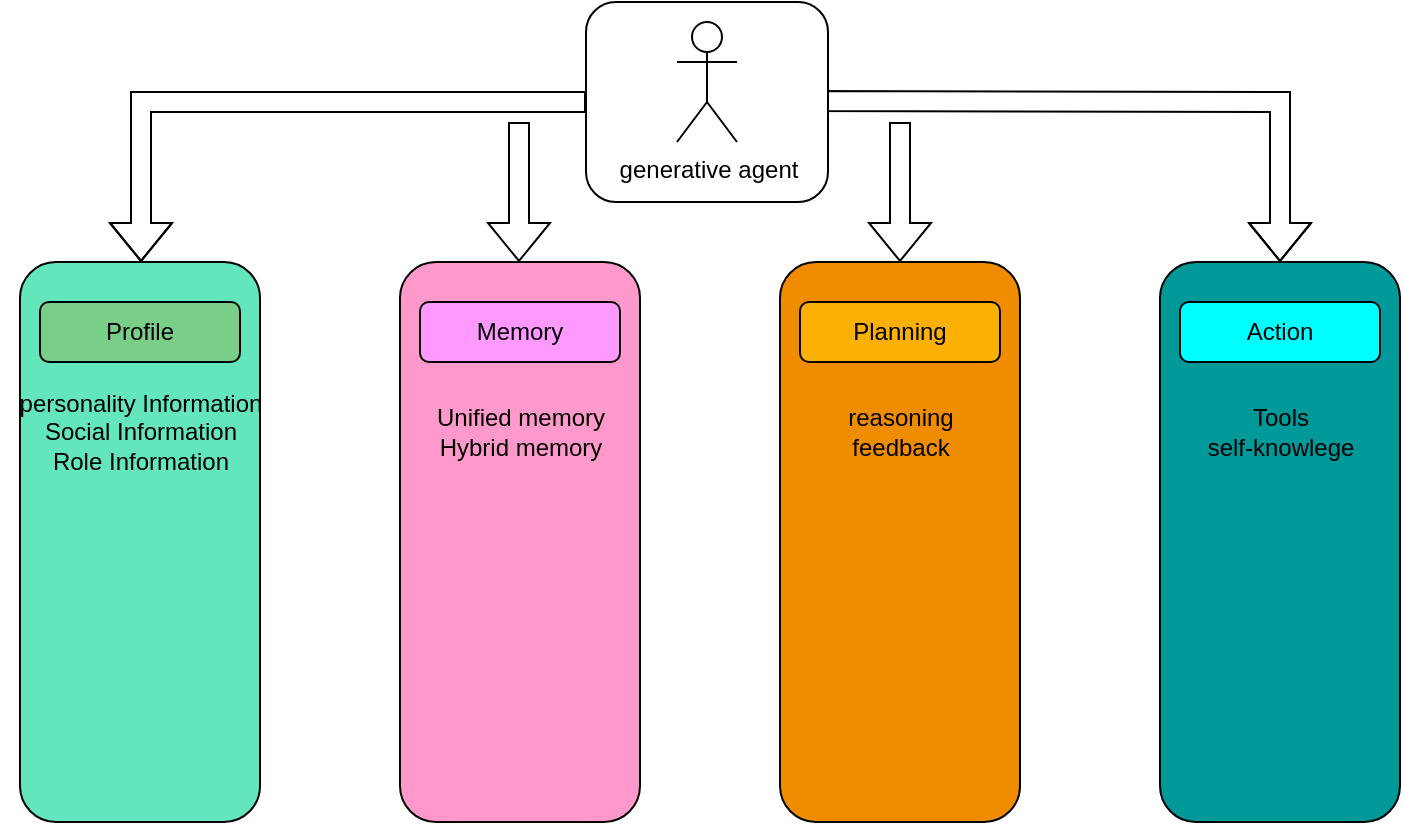 <mxfile version="24.7.6">
  <diagram name="generative_agent" id="SXRZObWvF-mIZRMQQ1eK">
    <mxGraphModel dx="1185" dy="647" grid="1" gridSize="10" guides="1" tooltips="1" connect="1" arrows="1" fold="1" page="1" pageScale="1" pageWidth="827" pageHeight="1169" math="0" shadow="0">
      <root>
        <mxCell id="0" />
        <mxCell id="1" parent="0" />
        <mxCell id="S9ZsQuf8eR5KpRNFXTV7-4" value="" style="rounded=1;whiteSpace=wrap;html=1;labelBorderColor=none;labelBackgroundColor=default;textShadow=0;fillColor=#63e6be;" vertex="1" parent="1">
          <mxGeometry x="70" y="340" width="120" height="280" as="geometry" />
        </mxCell>
        <mxCell id="S9ZsQuf8eR5KpRNFXTV7-5" value="" style="rounded=1;whiteSpace=wrap;html=1;fillColor=#FF99CC;" vertex="1" parent="1">
          <mxGeometry x="260" y="340" width="120" height="280" as="geometry" />
        </mxCell>
        <mxCell id="S9ZsQuf8eR5KpRNFXTV7-6" value="" style="rounded=1;whiteSpace=wrap;html=1;fillColor=#f08c00;" vertex="1" parent="1">
          <mxGeometry x="450" y="340" width="120" height="280" as="geometry" />
        </mxCell>
        <mxCell id="S9ZsQuf8eR5KpRNFXTV7-7" value="" style="rounded=1;whiteSpace=wrap;html=1;fillColor=#009999;" vertex="1" parent="1">
          <mxGeometry x="640" y="340" width="120" height="280" as="geometry" />
        </mxCell>
        <mxCell id="S9ZsQuf8eR5KpRNFXTV7-8" value="" style="shape=flexArrow;endArrow=classic;html=1;rounded=0;entryX=0.5;entryY=0;entryDx=0;entryDy=0;" edge="1" parent="1" target="S9ZsQuf8eR5KpRNFXTV7-7">
          <mxGeometry width="50" height="50" relative="1" as="geometry">
            <mxPoint x="459.5" y="259.5" as="sourcePoint" />
            <mxPoint x="690" y="260" as="targetPoint" />
            <Array as="points">
              <mxPoint x="700" y="260" />
            </Array>
          </mxGeometry>
        </mxCell>
        <mxCell id="S9ZsQuf8eR5KpRNFXTV7-11" value="" style="shape=flexArrow;endArrow=classic;html=1;rounded=0;entryX=0.5;entryY=0;entryDx=0;entryDy=0;" edge="1" parent="1" target="S9ZsQuf8eR5KpRNFXTV7-6">
          <mxGeometry width="50" height="50" relative="1" as="geometry">
            <mxPoint x="510" y="270" as="sourcePoint" />
            <mxPoint x="570" y="180" as="targetPoint" />
          </mxGeometry>
        </mxCell>
        <mxCell id="S9ZsQuf8eR5KpRNFXTV7-12" value="" style="group" vertex="1" connectable="0" parent="1">
          <mxGeometry x="353" y="210" width="121" height="100" as="geometry" />
        </mxCell>
        <mxCell id="S9ZsQuf8eR5KpRNFXTV7-10" value="" style="rounded=1;whiteSpace=wrap;html=1;" vertex="1" parent="S9ZsQuf8eR5KpRNFXTV7-12">
          <mxGeometry width="121" height="100" as="geometry" />
        </mxCell>
        <mxCell id="S9ZsQuf8eR5KpRNFXTV7-2" value="generative agent" style="shape=umlActor;verticalLabelPosition=bottom;verticalAlign=top;html=1;outlineConnect=0;" vertex="1" parent="S9ZsQuf8eR5KpRNFXTV7-12">
          <mxGeometry x="45.5" y="10" width="30" height="60" as="geometry" />
        </mxCell>
        <mxCell id="S9ZsQuf8eR5KpRNFXTV7-13" value="" style="shape=flexArrow;endArrow=classic;html=1;rounded=0;entryX=0.5;entryY=0;entryDx=0;entryDy=0;exitX=0;exitY=0.5;exitDx=0;exitDy=0;" edge="1" parent="1" source="S9ZsQuf8eR5KpRNFXTV7-10">
          <mxGeometry width="50" height="50" relative="1" as="geometry">
            <mxPoint x="-110" y="259.5" as="sourcePoint" />
            <mxPoint x="130.5" y="340" as="targetPoint" />
            <Array as="points">
              <mxPoint x="130.5" y="260" />
            </Array>
          </mxGeometry>
        </mxCell>
        <mxCell id="S9ZsQuf8eR5KpRNFXTV7-14" value="" style="shape=flexArrow;endArrow=classic;html=1;rounded=0;entryX=0.5;entryY=0;entryDx=0;entryDy=0;" edge="1" parent="1">
          <mxGeometry width="50" height="50" relative="1" as="geometry">
            <mxPoint x="319.5" y="270" as="sourcePoint" />
            <mxPoint x="319.5" y="340" as="targetPoint" />
          </mxGeometry>
        </mxCell>
        <mxCell id="S9ZsQuf8eR5KpRNFXTV7-15" value="Profile" style="rounded=1;whiteSpace=wrap;html=1;fillColor=#7ACF88;" vertex="1" parent="1">
          <mxGeometry x="80" y="360" width="100" height="30" as="geometry" />
        </mxCell>
        <mxCell id="S9ZsQuf8eR5KpRNFXTV7-16" value="Memory" style="rounded=1;whiteSpace=wrap;html=1;fillColor=#FF99FF;" vertex="1" parent="1">
          <mxGeometry x="270" y="360" width="100" height="30" as="geometry" />
        </mxCell>
        <mxCell id="S9ZsQuf8eR5KpRNFXTV7-17" value="Planning" style="rounded=1;whiteSpace=wrap;html=1;fillColor=#fab005;" vertex="1" parent="1">
          <mxGeometry x="460" y="360" width="100" height="30" as="geometry" />
        </mxCell>
        <mxCell id="S9ZsQuf8eR5KpRNFXTV7-18" value="Action" style="rounded=1;whiteSpace=wrap;html=1;fillColor=#00FFFF;" vertex="1" parent="1">
          <mxGeometry x="650" y="360" width="100" height="30" as="geometry" />
        </mxCell>
        <mxCell id="S9ZsQuf8eR5KpRNFXTV7-21" value="personality Information&lt;div&gt;Social Information&lt;/div&gt;&lt;div&gt;Role Information&lt;/div&gt;" style="text;html=1;align=center;verticalAlign=middle;resizable=0;points=[];autosize=1;strokeColor=none;fillColor=none;" vertex="1" parent="1">
          <mxGeometry x="60" y="395" width="140" height="60" as="geometry" />
        </mxCell>
        <mxCell id="S9ZsQuf8eR5KpRNFXTV7-22" value="Unified memory&lt;div&gt;Hybrid memory&lt;/div&gt;" style="text;html=1;align=center;verticalAlign=middle;resizable=0;points=[];autosize=1;strokeColor=none;fillColor=none;" vertex="1" parent="1">
          <mxGeometry x="265" y="405" width="110" height="40" as="geometry" />
        </mxCell>
        <mxCell id="S9ZsQuf8eR5KpRNFXTV7-23" value="reasoning&lt;div&gt;feedback&lt;/div&gt;" style="text;html=1;align=center;verticalAlign=middle;resizable=0;points=[];autosize=1;strokeColor=none;fillColor=none;" vertex="1" parent="1">
          <mxGeometry x="470" y="405" width="80" height="40" as="geometry" />
        </mxCell>
        <mxCell id="S9ZsQuf8eR5KpRNFXTV7-24" value="Tools&lt;div&gt;self-knowlege&lt;/div&gt;" style="text;html=1;align=center;verticalAlign=middle;resizable=0;points=[];autosize=1;strokeColor=none;fillColor=none;" vertex="1" parent="1">
          <mxGeometry x="650" y="405" width="100" height="40" as="geometry" />
        </mxCell>
      </root>
    </mxGraphModel>
  </diagram>
</mxfile>
